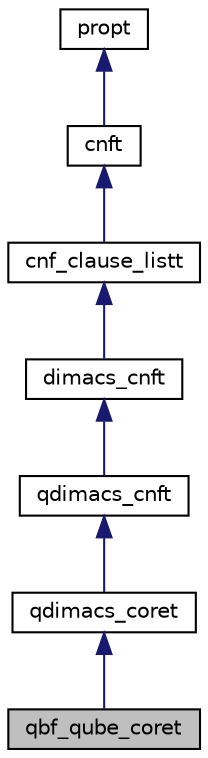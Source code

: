 digraph "qbf_qube_coret"
{
 // LATEX_PDF_SIZE
  bgcolor="transparent";
  edge [fontname="Helvetica",fontsize="10",labelfontname="Helvetica",labelfontsize="10"];
  node [fontname="Helvetica",fontsize="10",shape=record];
  Node1 [label="qbf_qube_coret",height=0.2,width=0.4,color="black", fillcolor="grey75", style="filled", fontcolor="black",tooltip=" "];
  Node2 -> Node1 [dir="back",color="midnightblue",fontsize="10",style="solid",fontname="Helvetica"];
  Node2 [label="qdimacs_coret",height=0.2,width=0.4,color="black",URL="$classqdimacs__coret.html",tooltip=" "];
  Node3 -> Node2 [dir="back",color="midnightblue",fontsize="10",style="solid",fontname="Helvetica"];
  Node3 [label="qdimacs_cnft",height=0.2,width=0.4,color="black",URL="$classqdimacs__cnft.html",tooltip=" "];
  Node4 -> Node3 [dir="back",color="midnightblue",fontsize="10",style="solid",fontname="Helvetica"];
  Node4 [label="dimacs_cnft",height=0.2,width=0.4,color="black",URL="$classdimacs__cnft.html",tooltip=" "];
  Node5 -> Node4 [dir="back",color="midnightblue",fontsize="10",style="solid",fontname="Helvetica"];
  Node5 [label="cnf_clause_listt",height=0.2,width=0.4,color="black",URL="$classcnf__clause__listt.html",tooltip=" "];
  Node6 -> Node5 [dir="back",color="midnightblue",fontsize="10",style="solid",fontname="Helvetica"];
  Node6 [label="cnft",height=0.2,width=0.4,color="black",URL="$classcnft.html",tooltip=" "];
  Node7 -> Node6 [dir="back",color="midnightblue",fontsize="10",style="solid",fontname="Helvetica"];
  Node7 [label="propt",height=0.2,width=0.4,color="black",URL="$classpropt.html",tooltip="TO_BE_DOCUMENTED."];
}
